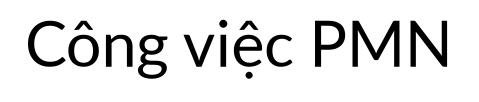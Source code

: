 digraph "masterGraph"{

overlap=false
style=rounded
// ranksep="0.4";
label="Công việc PMN";
//sep=10
fontsize = 30
labelloc="t";
fontname="Lato";
//NODES
//====================


node [ shape=plaintext style="filled, rounded" fontname="SVN-Avo" margin=0.2 fillcolor="#c6cac3" ] //Reset style

//All masterGraph nodes

node [ shape=plaintext style="filled, rounded" fontname="SVN-Avo" margin=0.2 fillcolor="#c6cac3" ]

node [ shape=plaintext style="filled, rounded" fontname="SVN-Avo" margin=0.2 fillcolor="#c6cac3" ] //Reset style

//All Công việc thành phần nodes

node [ shape=polygon ]

node [ shape=plaintext style="filled, rounded" fontname="SVN-Avo" margin=0.2 fillcolor="#c6cac3" ] //Reset style

//All next nodes
subgraph cluster_next{


node [ shape=polygon ]
}


//EDGES
//====================

edge [ penwidth=1 ] //Reset style

//All masterGraph edges

edge [ penwidth=1 ]

edge [ penwidth=1 ] //Reset style

//All Công việc thành phần edges

edge [ penwidth=1 style=solid ]

edge [ penwidth=1 ] //Reset style

//All next edges

edge [ penwidth=1 style=dashed ]

}